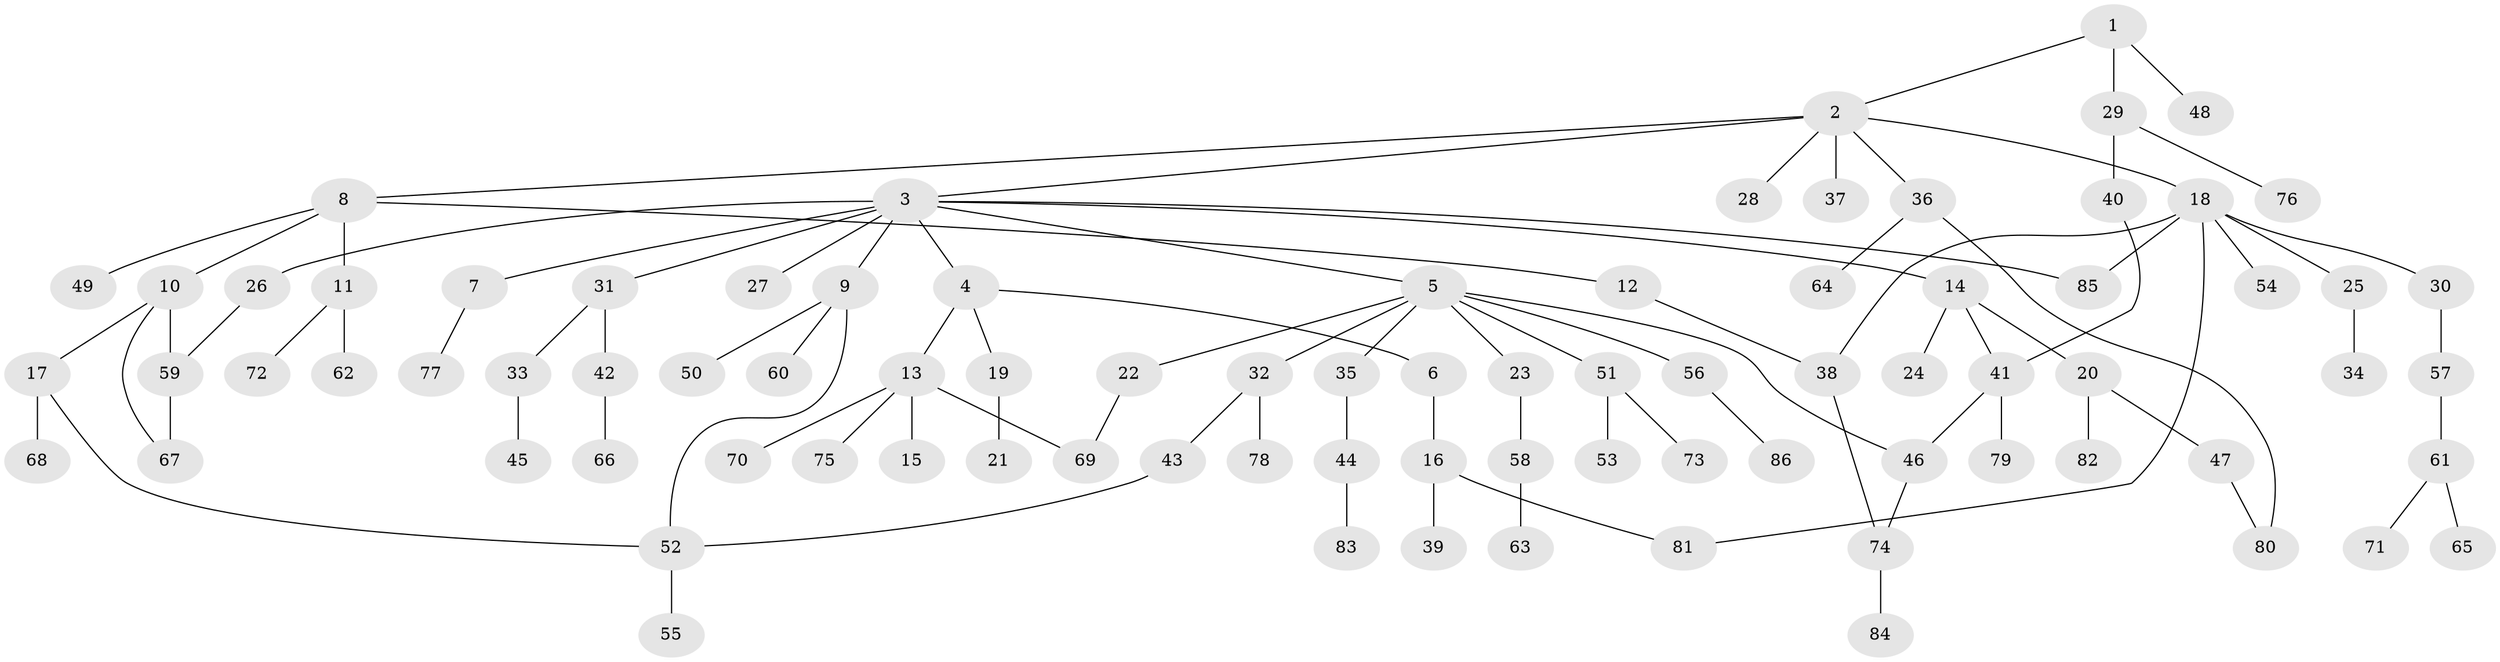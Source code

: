 // coarse degree distribution, {3: 0.13333333333333333, 6: 0.016666666666666666, 9: 0.016666666666666666, 4: 0.1, 8: 0.016666666666666666, 2: 0.3, 5: 0.016666666666666666, 7: 0.016666666666666666, 1: 0.38333333333333336}
// Generated by graph-tools (version 1.1) at 2025/51/02/27/25 19:51:41]
// undirected, 86 vertices, 97 edges
graph export_dot {
graph [start="1"]
  node [color=gray90,style=filled];
  1;
  2;
  3;
  4;
  5;
  6;
  7;
  8;
  9;
  10;
  11;
  12;
  13;
  14;
  15;
  16;
  17;
  18;
  19;
  20;
  21;
  22;
  23;
  24;
  25;
  26;
  27;
  28;
  29;
  30;
  31;
  32;
  33;
  34;
  35;
  36;
  37;
  38;
  39;
  40;
  41;
  42;
  43;
  44;
  45;
  46;
  47;
  48;
  49;
  50;
  51;
  52;
  53;
  54;
  55;
  56;
  57;
  58;
  59;
  60;
  61;
  62;
  63;
  64;
  65;
  66;
  67;
  68;
  69;
  70;
  71;
  72;
  73;
  74;
  75;
  76;
  77;
  78;
  79;
  80;
  81;
  82;
  83;
  84;
  85;
  86;
  1 -- 2;
  1 -- 29;
  1 -- 48;
  2 -- 3;
  2 -- 8;
  2 -- 18;
  2 -- 28;
  2 -- 36;
  2 -- 37;
  3 -- 4;
  3 -- 5;
  3 -- 7;
  3 -- 9;
  3 -- 14;
  3 -- 26;
  3 -- 27;
  3 -- 31;
  3 -- 85;
  4 -- 6;
  4 -- 13;
  4 -- 19;
  5 -- 22;
  5 -- 23;
  5 -- 32;
  5 -- 35;
  5 -- 51;
  5 -- 56;
  5 -- 46;
  6 -- 16;
  7 -- 77;
  8 -- 10;
  8 -- 11;
  8 -- 12;
  8 -- 49;
  9 -- 50;
  9 -- 52;
  9 -- 60;
  10 -- 17;
  10 -- 67;
  10 -- 59;
  11 -- 62;
  11 -- 72;
  12 -- 38;
  13 -- 15;
  13 -- 69;
  13 -- 70;
  13 -- 75;
  14 -- 20;
  14 -- 24;
  14 -- 41;
  16 -- 39;
  16 -- 81;
  17 -- 68;
  17 -- 52;
  18 -- 25;
  18 -- 30;
  18 -- 38;
  18 -- 54;
  18 -- 81;
  18 -- 85;
  19 -- 21;
  20 -- 47;
  20 -- 82;
  22 -- 69;
  23 -- 58;
  25 -- 34;
  26 -- 59;
  29 -- 40;
  29 -- 76;
  30 -- 57;
  31 -- 33;
  31 -- 42;
  32 -- 43;
  32 -- 78;
  33 -- 45;
  35 -- 44;
  36 -- 64;
  36 -- 80;
  38 -- 74;
  40 -- 41;
  41 -- 46;
  41 -- 79;
  42 -- 66;
  43 -- 52;
  44 -- 83;
  46 -- 74;
  47 -- 80;
  51 -- 53;
  51 -- 73;
  52 -- 55;
  56 -- 86;
  57 -- 61;
  58 -- 63;
  59 -- 67;
  61 -- 65;
  61 -- 71;
  74 -- 84;
}
